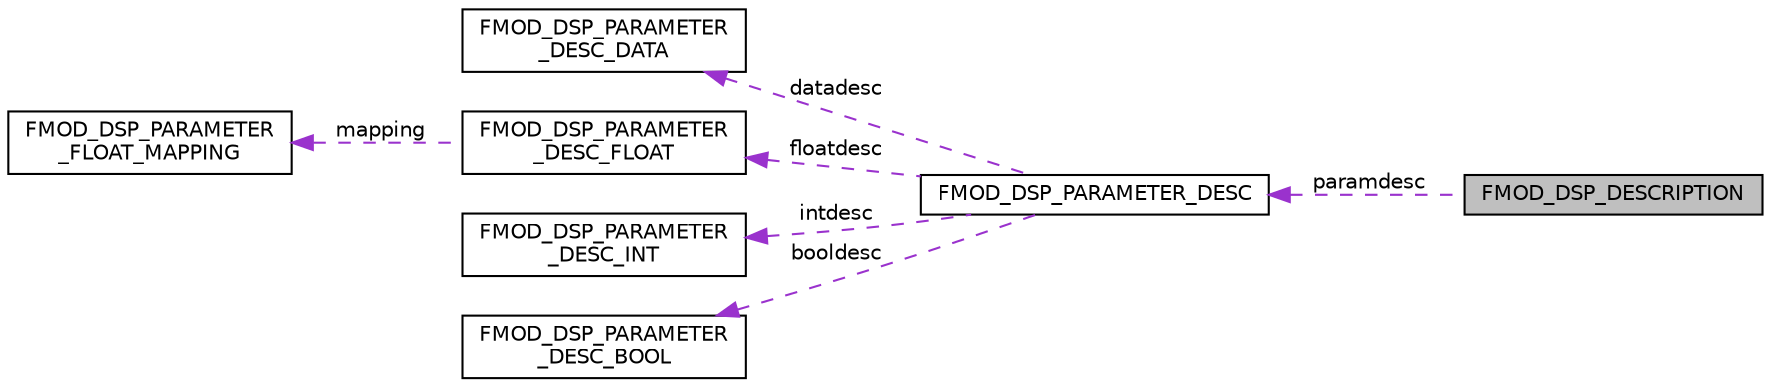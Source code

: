 digraph "FMOD_DSP_DESCRIPTION"
{
  edge [fontname="Helvetica",fontsize="10",labelfontname="Helvetica",labelfontsize="10"];
  node [fontname="Helvetica",fontsize="10",shape=record];
  rankdir="LR";
  Node1 [label="FMOD_DSP_DESCRIPTION",height=0.2,width=0.4,color="black", fillcolor="grey75", style="filled", fontcolor="black"];
  Node2 -> Node1 [dir="back",color="darkorchid3",fontsize="10",style="dashed",label=" paramdesc" ,fontname="Helvetica"];
  Node2 [label="FMOD_DSP_PARAMETER_DESC",height=0.2,width=0.4,color="black", fillcolor="white", style="filled",URL="$struct_f_m_o_d___d_s_p___p_a_r_a_m_e_t_e_r___d_e_s_c.html"];
  Node3 -> Node2 [dir="back",color="darkorchid3",fontsize="10",style="dashed",label=" datadesc" ,fontname="Helvetica"];
  Node3 [label="FMOD_DSP_PARAMETER\l_DESC_DATA",height=0.2,width=0.4,color="black", fillcolor="white", style="filled",URL="$struct_f_m_o_d___d_s_p___p_a_r_a_m_e_t_e_r___d_e_s_c___d_a_t_a.html"];
  Node4 -> Node2 [dir="back",color="darkorchid3",fontsize="10",style="dashed",label=" floatdesc" ,fontname="Helvetica"];
  Node4 [label="FMOD_DSP_PARAMETER\l_DESC_FLOAT",height=0.2,width=0.4,color="black", fillcolor="white", style="filled",URL="$struct_f_m_o_d___d_s_p___p_a_r_a_m_e_t_e_r___d_e_s_c___f_l_o_a_t.html"];
  Node5 -> Node4 [dir="back",color="darkorchid3",fontsize="10",style="dashed",label=" mapping" ,fontname="Helvetica"];
  Node5 [label="FMOD_DSP_PARAMETER\l_FLOAT_MAPPING",height=0.2,width=0.4,color="black", fillcolor="white", style="filled",URL="$struct_f_m_o_d___d_s_p___p_a_r_a_m_e_t_e_r___f_l_o_a_t___m_a_p_p_i_n_g.html"];
  Node6 -> Node2 [dir="back",color="darkorchid3",fontsize="10",style="dashed",label=" intdesc" ,fontname="Helvetica"];
  Node6 [label="FMOD_DSP_PARAMETER\l_DESC_INT",height=0.2,width=0.4,color="black", fillcolor="white", style="filled",URL="$struct_f_m_o_d___d_s_p___p_a_r_a_m_e_t_e_r___d_e_s_c___i_n_t.html"];
  Node7 -> Node2 [dir="back",color="darkorchid3",fontsize="10",style="dashed",label=" booldesc" ,fontname="Helvetica"];
  Node7 [label="FMOD_DSP_PARAMETER\l_DESC_BOOL",height=0.2,width=0.4,color="black", fillcolor="white", style="filled",URL="$struct_f_m_o_d___d_s_p___p_a_r_a_m_e_t_e_r___d_e_s_c___b_o_o_l.html"];
}
